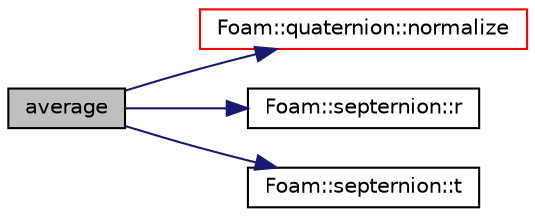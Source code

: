 digraph "average"
{
  bgcolor="transparent";
  edge [fontname="Helvetica",fontsize="10",labelfontname="Helvetica",labelfontsize="10"];
  node [fontname="Helvetica",fontsize="10",shape=record];
  rankdir="LR";
  Node137928 [label="average",height=0.2,width=0.4,color="black", fillcolor="grey75", style="filled", fontcolor="black"];
  Node137928 -> Node137929 [color="midnightblue",fontsize="10",style="solid",fontname="Helvetica"];
  Node137929 [label="Foam::quaternion::normalize",height=0.2,width=0.4,color="red",URL="$a29337.html#acd0de676568888d848beb97dcc53ae47"];
  Node137928 -> Node137940 [color="midnightblue",fontsize="10",style="solid",fontname="Helvetica"];
  Node137940 [label="Foam::septernion::r",height=0.2,width=0.4,color="black",URL="$a29401.html#a3f654a0f851ca1874a91504ca2e31ba4"];
  Node137928 -> Node137941 [color="midnightblue",fontsize="10",style="solid",fontname="Helvetica"];
  Node137941 [label="Foam::septernion::t",height=0.2,width=0.4,color="black",URL="$a29401.html#ac90b4495e032d0efeb603179edc4cb8c"];
}
